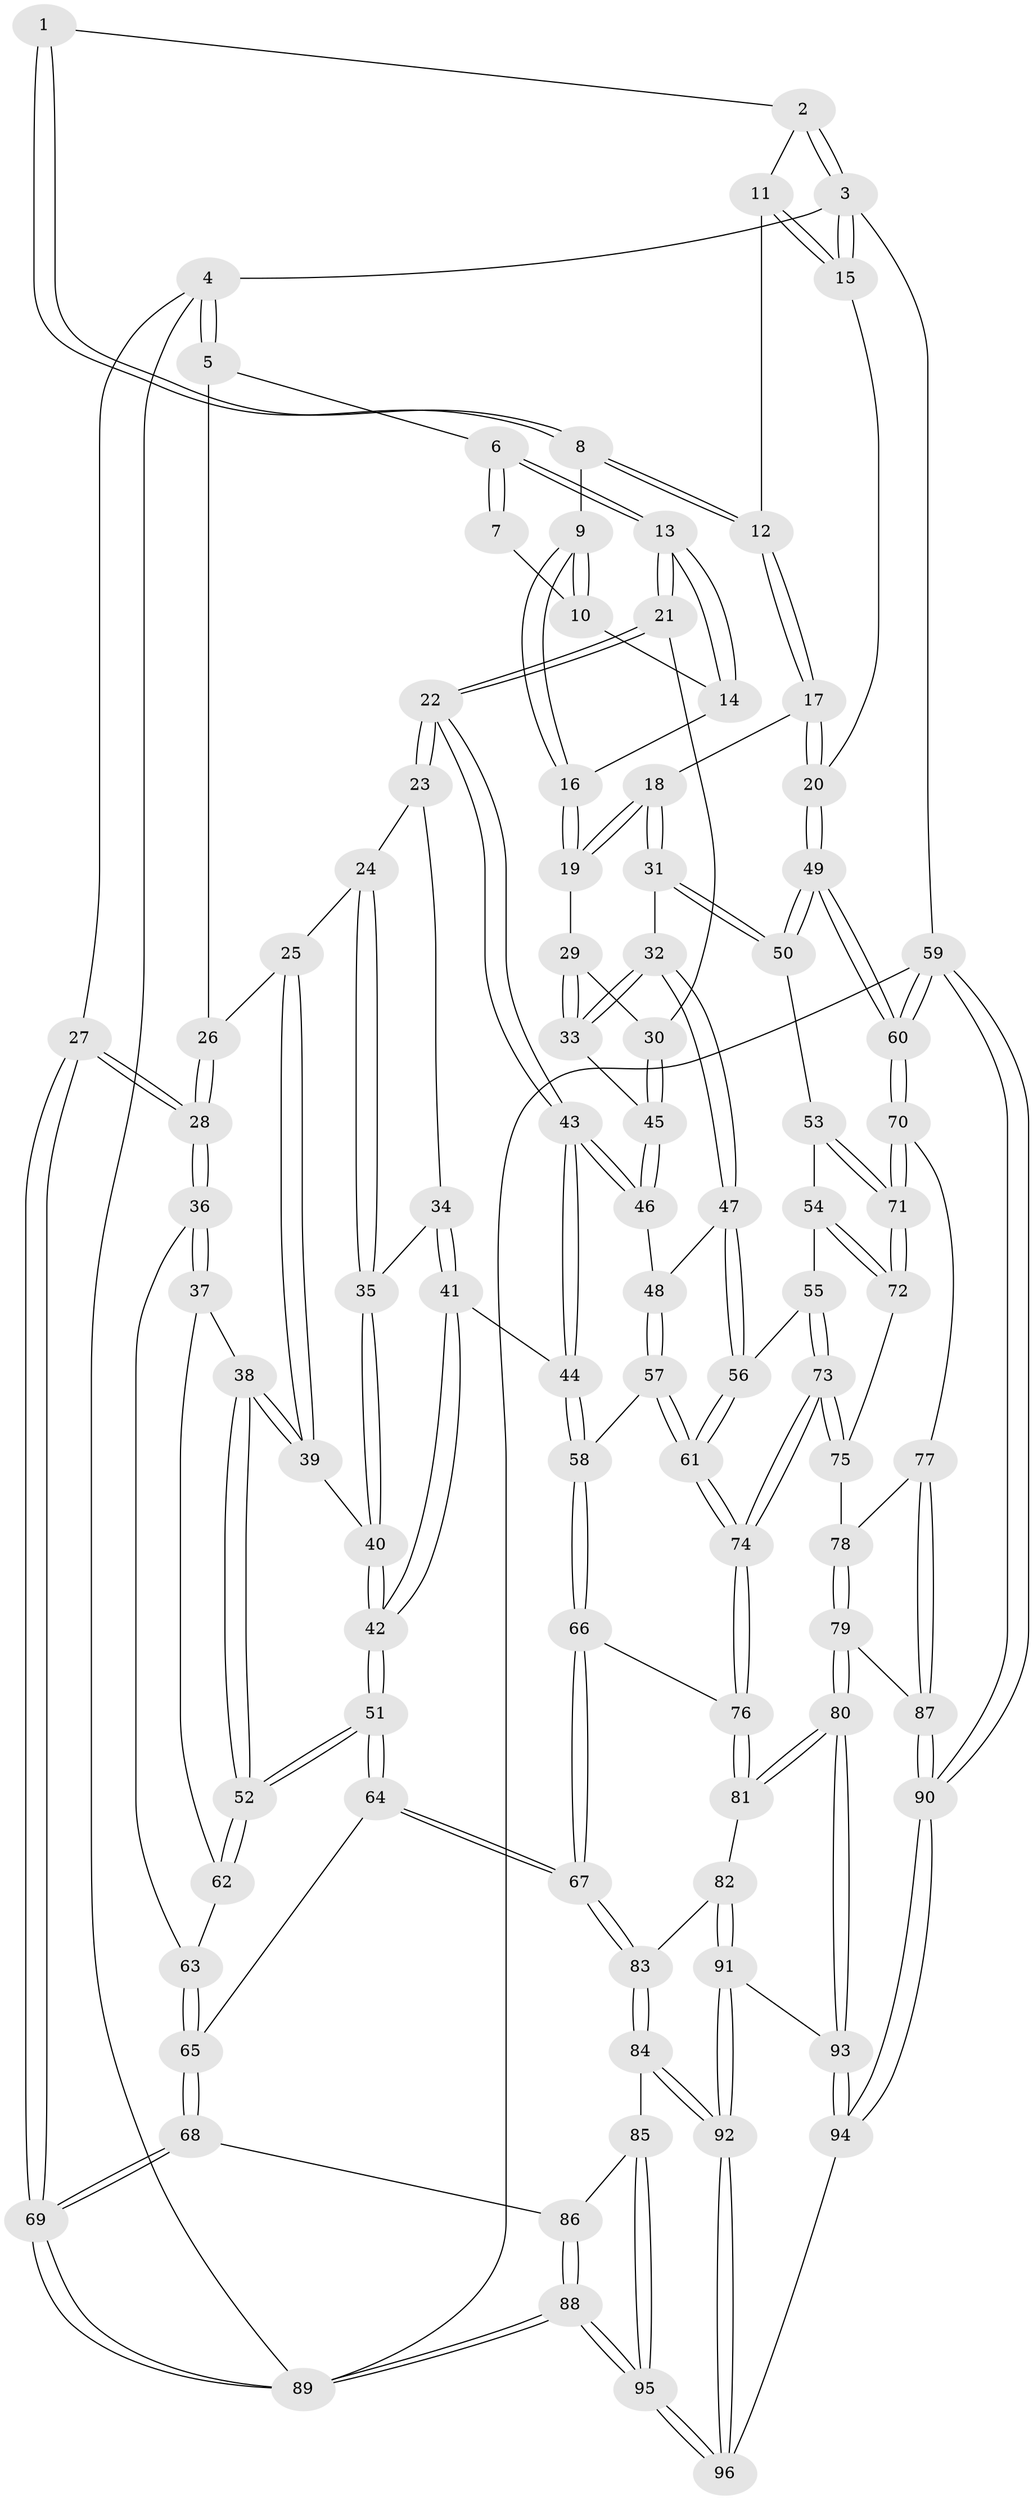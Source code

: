 // coarse degree distribution, {2: 0.16666666666666666, 3: 0.625, 4: 0.14583333333333334, 6: 0.020833333333333332, 5: 0.041666666666666664}
// Generated by graph-tools (version 1.1) at 2025/54/03/04/25 22:54:45]
// undirected, 96 vertices, 237 edges
graph export_dot {
  node [color=gray90,style=filled];
  1 [pos="+0.7715629101625957+0"];
  2 [pos="+1+0"];
  3 [pos="+1+0"];
  4 [pos="+0+0"];
  5 [pos="+0.30857854987396416+0"];
  6 [pos="+0.3497564774983214+0"];
  7 [pos="+0.7473113382159753+0"];
  8 [pos="+0.8471721086339552+0.07573346550732392"];
  9 [pos="+0.7798879375721992+0.09589494640755668"];
  10 [pos="+0.7104559712305598+0.014354870341049247"];
  11 [pos="+0.9030484820836618+0.07400090805587843"];
  12 [pos="+0.8538789345097744+0.08105261332677828"];
  13 [pos="+0.5234815573770106+0.10341115269480566"];
  14 [pos="+0.6652339256421016+0.09031738959726468"];
  15 [pos="+1+0.12934078029597246"];
  16 [pos="+0.7314197819513698+0.1338848889036089"];
  17 [pos="+0.8785625833879657+0.26012225720820653"];
  18 [pos="+0.8511662459444764+0.2882816013440006"];
  19 [pos="+0.7314331833960447+0.13541899079477407"];
  20 [pos="+1+0.1471623757320224"];
  21 [pos="+0.5265975271589204+0.14414724880060106"];
  22 [pos="+0.5189578480343059+0.15806090334270714"];
  23 [pos="+0.4361566435714889+0.19497049109968131"];
  24 [pos="+0.3139580520724502+0.1716166638671799"];
  25 [pos="+0.2525824937581297+0.08868531095492252"];
  26 [pos="+0.2984553216861182+0"];
  27 [pos="+0+0.33284859326836175"];
  28 [pos="+0+0.33270452438592535"];
  29 [pos="+0.7063077879387195+0.17179764380890603"];
  30 [pos="+0.6132727962792185+0.2113782476027139"];
  31 [pos="+0.830174730824816+0.3262092932767895"];
  32 [pos="+0.8015064903276022+0.3285624504639107"];
  33 [pos="+0.7268770272085832+0.2739062503655169"];
  34 [pos="+0.36814737172677003+0.24028617029619906"];
  35 [pos="+0.337642326788986+0.21279387463888394"];
  36 [pos="+0+0.33324080510533566"];
  37 [pos="+0.03643700947111705+0.322542099806909"];
  38 [pos="+0.05812753120832928+0.31675292897363083"];
  39 [pos="+0.13332270894248713+0.2907737964075238"];
  40 [pos="+0.24974696684417258+0.3440556069680195"];
  41 [pos="+0.40507876044010255+0.41838743974311365"];
  42 [pos="+0.38098698398731656+0.428709305203889"];
  43 [pos="+0.4675381915801186+0.38013178033887207"];
  44 [pos="+0.40905209388865404+0.41786762067823463"];
  45 [pos="+0.6306711060964227+0.24162898265648583"];
  46 [pos="+0.5912744075549557+0.380575263526664"];
  47 [pos="+0.6630034462390321+0.41100227633328335"];
  48 [pos="+0.6057396755209314+0.38768657786211164"];
  49 [pos="+1+0.4991586497031792"];
  50 [pos="+0.8589889867803719+0.3797206395086179"];
  51 [pos="+0.3104867375507456+0.5582339880426902"];
  52 [pos="+0.2824370280569157+0.5429246256248222"];
  53 [pos="+0.838347828587759+0.5303999249261675"];
  54 [pos="+0.7821306975303379+0.5499251161026903"];
  55 [pos="+0.7338488972264863+0.5563689289409898"];
  56 [pos="+0.6641220116518273+0.4198440628219188"];
  57 [pos="+0.5562847045242694+0.5670801136232316"];
  58 [pos="+0.5477570975696958+0.5664750174217716"];
  59 [pos="+1+1"];
  60 [pos="+1+0.6973624766283176"];
  61 [pos="+0.5777799370195742+0.5703923973904096"];
  62 [pos="+0.16693761568602375+0.4959333803694572"];
  63 [pos="+0.11709574145576325+0.5474702300107795"];
  64 [pos="+0.2940712025305477+0.6501484410242379"];
  65 [pos="+0.16349196006299424+0.6983191985052711"];
  66 [pos="+0.4918675068762906+0.6470325099542991"];
  67 [pos="+0.3735190970218657+0.7133472495642552"];
  68 [pos="+0.15761435052630124+0.7025465328232522"];
  69 [pos="+0+0.7774820571826635"];
  70 [pos="+1+0.6865295925337332"];
  71 [pos="+1+0.6709196763387517"];
  72 [pos="+0.799456681382451+0.6484297530583317"];
  73 [pos="+0.6760628265375355+0.621649823519663"];
  74 [pos="+0.6648542243729854+0.6271332980060587"];
  75 [pos="+0.7707288477729338+0.6805560323994352"];
  76 [pos="+0.6329679234601678+0.7319752024924833"];
  77 [pos="+0.9806122000183811+0.7104007698692345"];
  78 [pos="+0.7720941170364265+0.6830760276365191"];
  79 [pos="+0.7682780436297618+0.8399575392638884"];
  80 [pos="+0.6709207725149428+0.8380495303901273"];
  81 [pos="+0.6320597352800625+0.8107362416489499"];
  82 [pos="+0.5197657159926378+0.8298438803872811"];
  83 [pos="+0.41055458629639274+0.7911253954650809"];
  84 [pos="+0.3613069562722238+0.875831721003609"];
  85 [pos="+0.29286294702319504+0.9200888853055009"];
  86 [pos="+0.19475129789299622+0.8209179497865594"];
  87 [pos="+0.7785250450530775+0.8428199122414036"];
  88 [pos="+0+1"];
  89 [pos="+0+1"];
  90 [pos="+1+1"];
  91 [pos="+0.4959005013748384+1"];
  92 [pos="+0.48753692575893426+1"];
  93 [pos="+0.6592369735598149+0.909028903609768"];
  94 [pos="+0.7455487555112128+1"];
  95 [pos="+0.0573153628748445+1"];
  96 [pos="+0.4792352846584583+1"];
  1 -- 2;
  1 -- 8;
  1 -- 8;
  2 -- 3;
  2 -- 3;
  2 -- 11;
  3 -- 4;
  3 -- 15;
  3 -- 15;
  3 -- 59;
  4 -- 5;
  4 -- 5;
  4 -- 27;
  4 -- 89;
  5 -- 6;
  5 -- 26;
  6 -- 7;
  6 -- 7;
  6 -- 13;
  6 -- 13;
  7 -- 10;
  8 -- 9;
  8 -- 12;
  8 -- 12;
  9 -- 10;
  9 -- 10;
  9 -- 16;
  9 -- 16;
  10 -- 14;
  11 -- 12;
  11 -- 15;
  11 -- 15;
  12 -- 17;
  12 -- 17;
  13 -- 14;
  13 -- 14;
  13 -- 21;
  13 -- 21;
  14 -- 16;
  15 -- 20;
  16 -- 19;
  16 -- 19;
  17 -- 18;
  17 -- 20;
  17 -- 20;
  18 -- 19;
  18 -- 19;
  18 -- 31;
  18 -- 31;
  19 -- 29;
  20 -- 49;
  20 -- 49;
  21 -- 22;
  21 -- 22;
  21 -- 30;
  22 -- 23;
  22 -- 23;
  22 -- 43;
  22 -- 43;
  23 -- 24;
  23 -- 34;
  24 -- 25;
  24 -- 35;
  24 -- 35;
  25 -- 26;
  25 -- 39;
  25 -- 39;
  26 -- 28;
  26 -- 28;
  27 -- 28;
  27 -- 28;
  27 -- 69;
  27 -- 69;
  28 -- 36;
  28 -- 36;
  29 -- 30;
  29 -- 33;
  29 -- 33;
  30 -- 45;
  30 -- 45;
  31 -- 32;
  31 -- 50;
  31 -- 50;
  32 -- 33;
  32 -- 33;
  32 -- 47;
  32 -- 47;
  33 -- 45;
  34 -- 35;
  34 -- 41;
  34 -- 41;
  35 -- 40;
  35 -- 40;
  36 -- 37;
  36 -- 37;
  36 -- 63;
  37 -- 38;
  37 -- 62;
  38 -- 39;
  38 -- 39;
  38 -- 52;
  38 -- 52;
  39 -- 40;
  40 -- 42;
  40 -- 42;
  41 -- 42;
  41 -- 42;
  41 -- 44;
  42 -- 51;
  42 -- 51;
  43 -- 44;
  43 -- 44;
  43 -- 46;
  43 -- 46;
  44 -- 58;
  44 -- 58;
  45 -- 46;
  45 -- 46;
  46 -- 48;
  47 -- 48;
  47 -- 56;
  47 -- 56;
  48 -- 57;
  48 -- 57;
  49 -- 50;
  49 -- 50;
  49 -- 60;
  49 -- 60;
  50 -- 53;
  51 -- 52;
  51 -- 52;
  51 -- 64;
  51 -- 64;
  52 -- 62;
  52 -- 62;
  53 -- 54;
  53 -- 71;
  53 -- 71;
  54 -- 55;
  54 -- 72;
  54 -- 72;
  55 -- 56;
  55 -- 73;
  55 -- 73;
  56 -- 61;
  56 -- 61;
  57 -- 58;
  57 -- 61;
  57 -- 61;
  58 -- 66;
  58 -- 66;
  59 -- 60;
  59 -- 60;
  59 -- 90;
  59 -- 90;
  59 -- 89;
  60 -- 70;
  60 -- 70;
  61 -- 74;
  61 -- 74;
  62 -- 63;
  63 -- 65;
  63 -- 65;
  64 -- 65;
  64 -- 67;
  64 -- 67;
  65 -- 68;
  65 -- 68;
  66 -- 67;
  66 -- 67;
  66 -- 76;
  67 -- 83;
  67 -- 83;
  68 -- 69;
  68 -- 69;
  68 -- 86;
  69 -- 89;
  69 -- 89;
  70 -- 71;
  70 -- 71;
  70 -- 77;
  71 -- 72;
  71 -- 72;
  72 -- 75;
  73 -- 74;
  73 -- 74;
  73 -- 75;
  73 -- 75;
  74 -- 76;
  74 -- 76;
  75 -- 78;
  76 -- 81;
  76 -- 81;
  77 -- 78;
  77 -- 87;
  77 -- 87;
  78 -- 79;
  78 -- 79;
  79 -- 80;
  79 -- 80;
  79 -- 87;
  80 -- 81;
  80 -- 81;
  80 -- 93;
  80 -- 93;
  81 -- 82;
  82 -- 83;
  82 -- 91;
  82 -- 91;
  83 -- 84;
  83 -- 84;
  84 -- 85;
  84 -- 92;
  84 -- 92;
  85 -- 86;
  85 -- 95;
  85 -- 95;
  86 -- 88;
  86 -- 88;
  87 -- 90;
  87 -- 90;
  88 -- 89;
  88 -- 89;
  88 -- 95;
  88 -- 95;
  90 -- 94;
  90 -- 94;
  91 -- 92;
  91 -- 92;
  91 -- 93;
  92 -- 96;
  92 -- 96;
  93 -- 94;
  93 -- 94;
  94 -- 96;
  95 -- 96;
  95 -- 96;
}
